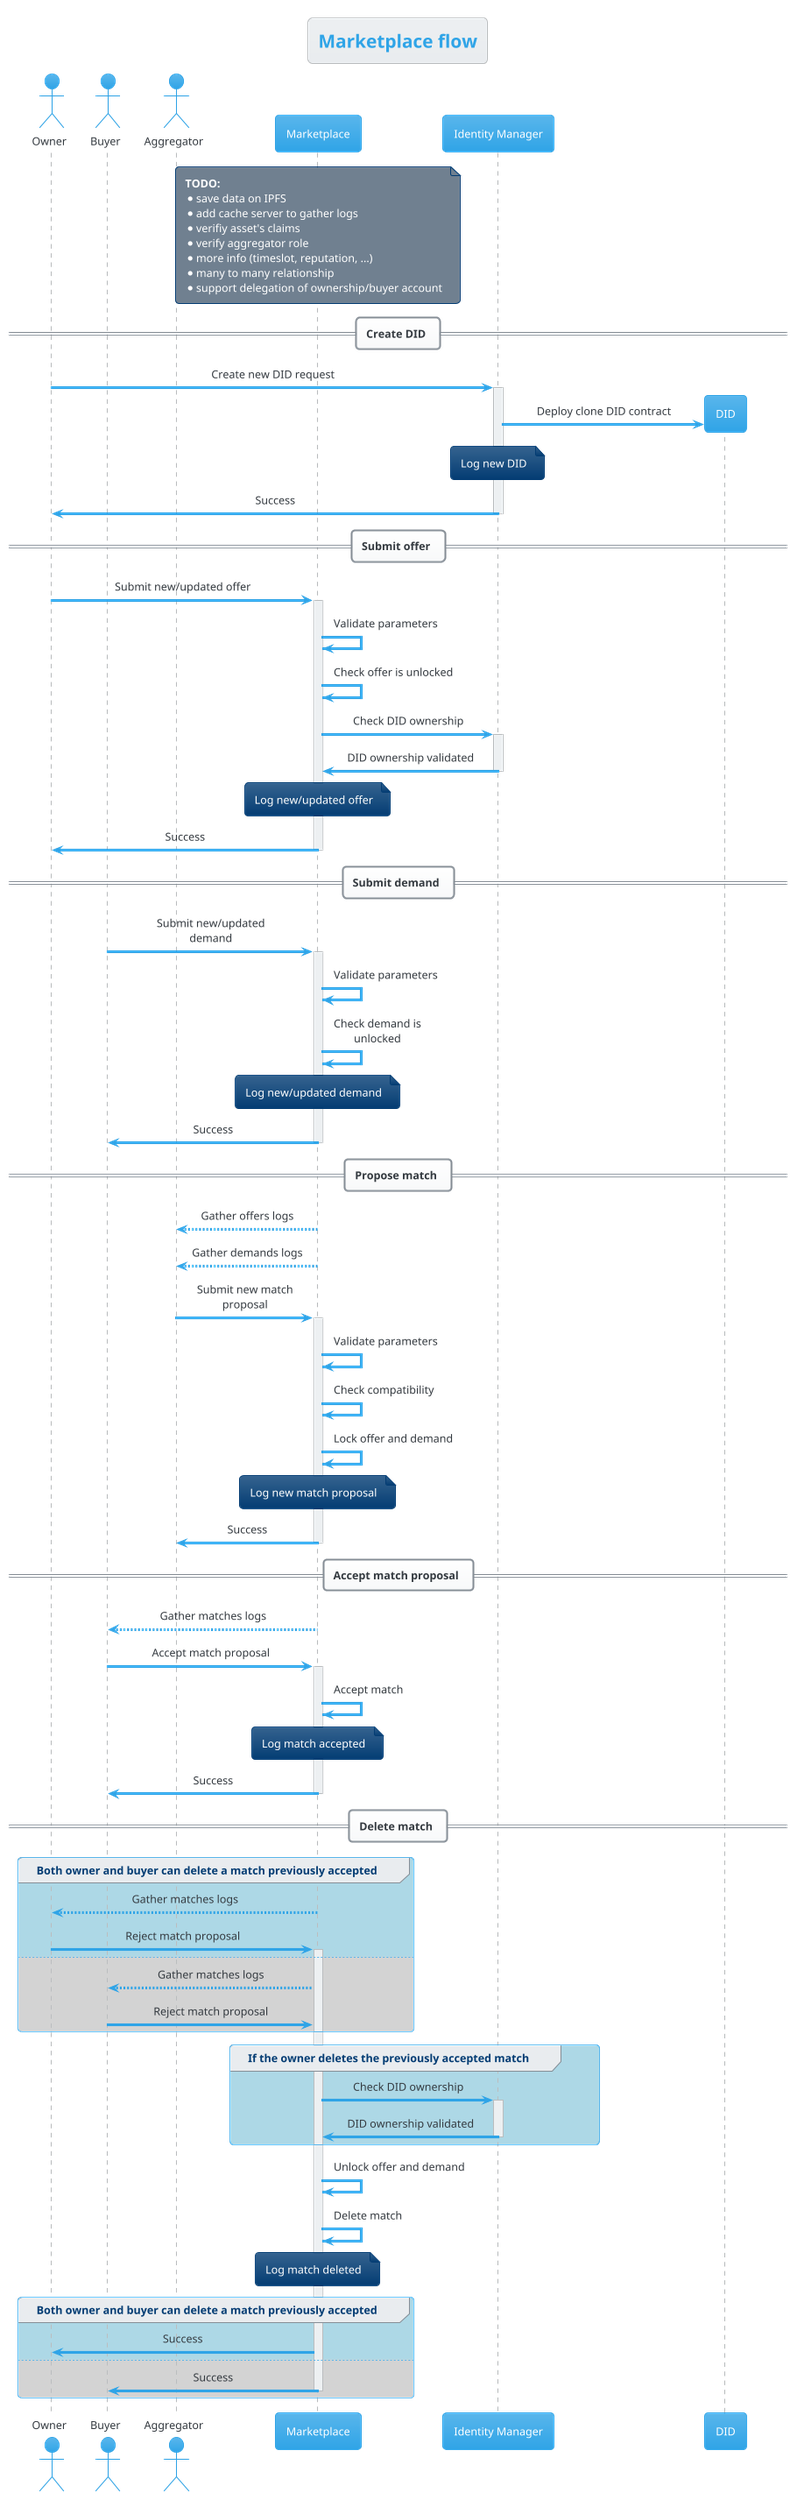 @startuml Marketplace flow
title Marketplace flow
!theme cerulean

skinparam maxMessageSize 150
skinparam defaultTextAlignment center
skinparam noteTextAlignment left

actor "Owner" as ow
actor "Buyer" as bu
actor "Aggregator" as ag
participant "Marketplace" as ma
participant "Identity Manager" as im

note over ma #SlateGrey
    **TODO:**
    * save data on IPFS
    * add cache server to gather logs
    * verifiy asset's claims
    * verify aggregator role
    * more info (timeslot, reputation, ...)
    * many to many relationship
    * support delegation of ownership/buyer account
endnote

== Create DID ==
ow->im ++: Create new DID request
im->DID **: Deploy clone DID contract
note over im: Log new DID
im->ow --: Success

== Submit offer ==
ow->ma ++: Submit new/updated offer
ma->ma: Validate parameters
ma->ma: Check offer is unlocked
ma->im ++: Check DID ownership
im->ma --: DID ownership validated
note over ma: Log new/updated offer
ma->ow --: Success

== Submit demand ==
bu->ma ++: Submit new/updated demand
ma->ma: Validate parameters
ma->ma: Check demand is unlocked
note over ma: Log new/updated demand
ma->bu --: Success

== Propose match ==
ag<--ma: Gather offers logs
ag<--ma: Gather demands logs
ag->ma ++: Submit new match proposal
ma->ma: Validate parameters
ma->ma: Check compatibility
ma->ma: Lock offer and demand
note over ma: Log new match proposal
ma->ag --: Success

== Accept match proposal ==
bu<--ma: Gather matches logs
bu->ma ++: Accept match proposal
ma->ma: Accept match
note over ma: Log match accepted
ma->bu --: Success

== Delete match ==
group #LightBlue Both owner and buyer can delete a match previously accepted
    ow<--ma: Gather matches logs
    ow->ma ++: Reject match proposal
    else #LightGray
    bu<--ma: Gather matches logs
    bu->ma: Reject match proposal
end
group #LightBlue If the owner deletes the previously accepted match
    ma->im ++: Check DID ownership
    im->ma --: DID ownership validated
end
ma->ma: Unlock offer and demand
ma->ma: Delete match
note over ma: Log match deleted
group #LightBlue Both owner and buyer can delete a match previously accepted
    ma->ow: Success
    else #LightGray
    ma->bu --: Success
end

@enduml